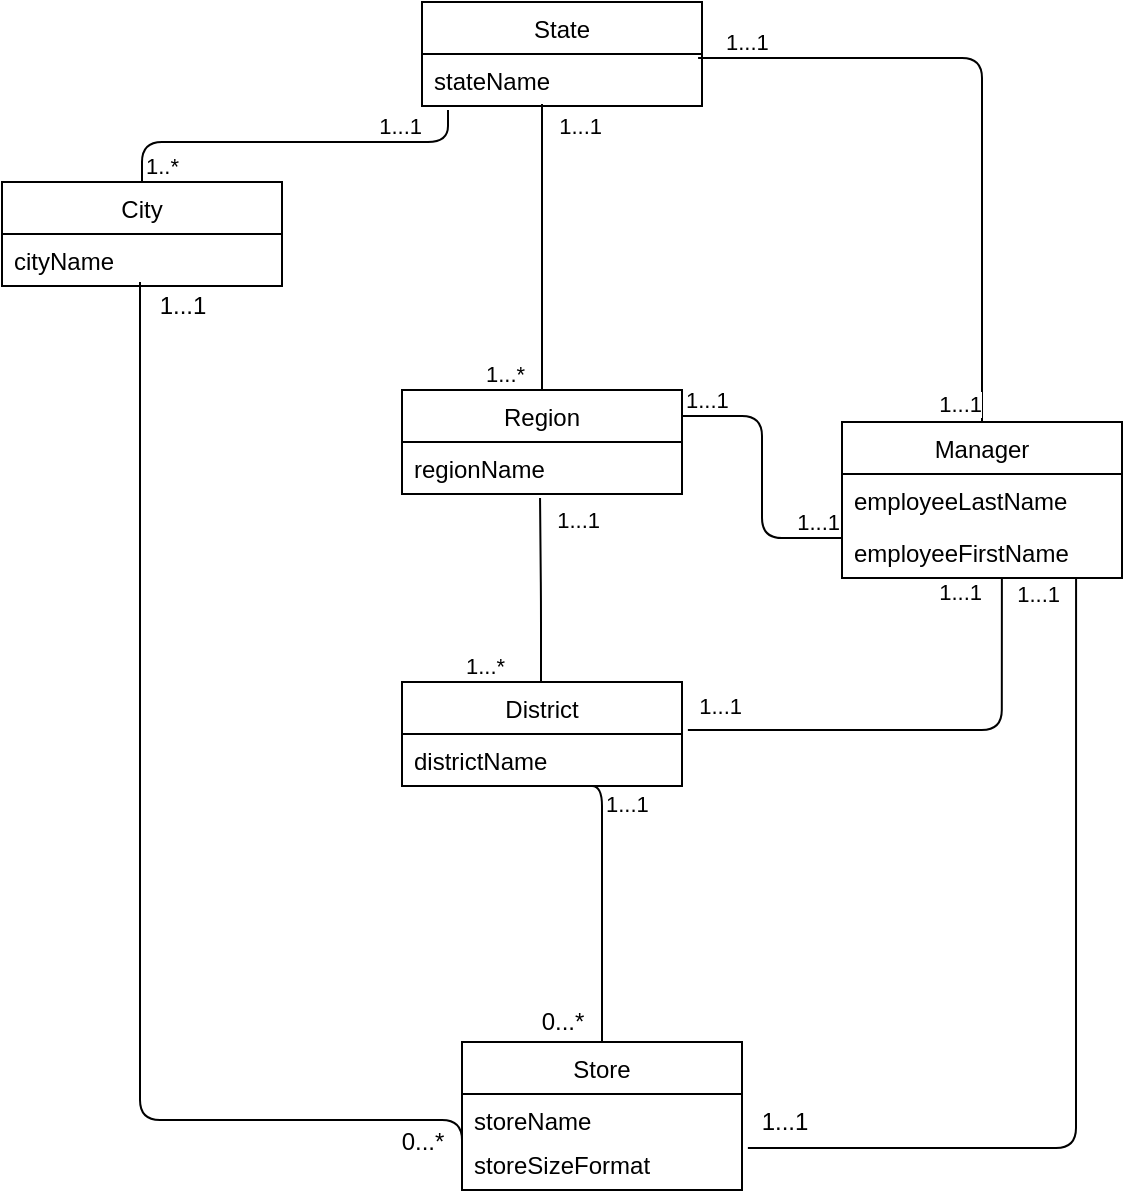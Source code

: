 <mxfile version="14.3.0" type="google"><diagram id="Eyy6pgmuWwBFAU99sn16" name="Page-1"><mxGraphModel dx="1662" dy="802" grid="1" gridSize="10" guides="1" tooltips="1" connect="1" arrows="1" fold="1" page="1" pageScale="1" pageWidth="850" pageHeight="1100" math="0" shadow="0"><root><mxCell id="0"/><mxCell id="1" parent="0"/><mxCell id="-va-dcHs5yaoug4vVIby-1" value="Store" style="swimlane;fontStyle=0;childLayout=stackLayout;horizontal=1;startSize=26;fillColor=none;horizontalStack=0;resizeParent=1;resizeParentMax=0;resizeLast=0;collapsible=1;marginBottom=0;" parent="1" vertex="1"><mxGeometry x="240" y="530" width="140" height="74" as="geometry"/></mxCell><mxCell id="-va-dcHs5yaoug4vVIby-2" value="storeName" style="text;strokeColor=none;fillColor=none;align=left;verticalAlign=top;spacingLeft=4;spacingRight=4;overflow=hidden;rotatable=0;points=[[0,0.5],[1,0.5]];portConstraint=eastwest;" parent="-va-dcHs5yaoug4vVIby-1" vertex="1"><mxGeometry y="26" width="140" height="22" as="geometry"/></mxCell><mxCell id="-va-dcHs5yaoug4vVIby-26" value="storeSizeFormat" style="text;strokeColor=none;fillColor=none;align=left;verticalAlign=top;spacingLeft=4;spacingRight=4;overflow=hidden;rotatable=0;points=[[0,0.5],[1,0.5]];portConstraint=eastwest;" parent="-va-dcHs5yaoug4vVIby-1" vertex="1"><mxGeometry y="48" width="140" height="26" as="geometry"/></mxCell><mxCell id="-va-dcHs5yaoug4vVIby-9" value="District" style="swimlane;fontStyle=0;childLayout=stackLayout;horizontal=1;startSize=26;fillColor=none;horizontalStack=0;resizeParent=1;resizeParentMax=0;resizeLast=0;collapsible=1;marginBottom=0;" parent="1" vertex="1"><mxGeometry x="210" y="350" width="140" height="52" as="geometry"/></mxCell><mxCell id="-va-dcHs5yaoug4vVIby-10" value="districtName" style="text;strokeColor=none;fillColor=none;align=left;verticalAlign=top;spacingLeft=4;spacingRight=4;overflow=hidden;rotatable=0;points=[[0,0.5],[1,0.5]];portConstraint=eastwest;" parent="-va-dcHs5yaoug4vVIby-9" vertex="1"><mxGeometry y="26" width="140" height="26" as="geometry"/></mxCell><mxCell id="Q9s2ZLTTWxgMHU3sw3ww-31" value="" style="endArrow=none;html=1;edgeStyle=orthogonalEdgeStyle;exitX=0.5;exitY=0;exitDx=0;exitDy=0;" parent="-va-dcHs5yaoug4vVIby-9" source="-va-dcHs5yaoug4vVIby-1" edge="1"><mxGeometry relative="1" as="geometry"><mxPoint x="-60" y="52" as="sourcePoint"/><mxPoint x="90" y="52" as="targetPoint"/><Array as="points"><mxPoint x="90" y="52"/></Array></mxGeometry></mxCell><mxCell id="-va-dcHs5yaoug4vVIby-13" value="Region" style="swimlane;fontStyle=0;childLayout=stackLayout;horizontal=1;startSize=26;fillColor=none;horizontalStack=0;resizeParent=1;resizeParentMax=0;resizeLast=0;collapsible=1;marginBottom=0;" parent="1" vertex="1"><mxGeometry x="210" y="204" width="140" height="52" as="geometry"/></mxCell><mxCell id="-va-dcHs5yaoug4vVIby-14" value="regionName" style="text;strokeColor=none;fillColor=none;align=left;verticalAlign=top;spacingLeft=4;spacingRight=4;overflow=hidden;rotatable=0;points=[[0,0.5],[1,0.5]];portConstraint=eastwest;" parent="-va-dcHs5yaoug4vVIby-13" vertex="1"><mxGeometry y="26" width="140" height="26" as="geometry"/></mxCell><mxCell id="Q9s2ZLTTWxgMHU3sw3ww-41" value="" style="endArrow=none;html=1;edgeStyle=orthogonalEdgeStyle;exitX=0.5;exitY=0;exitDx=0;exitDy=0;entryX=0.493;entryY=1.077;entryDx=0;entryDy=0;entryPerimeter=0;" parent="-va-dcHs5yaoug4vVIby-13" target="-va-dcHs5yaoug4vVIby-14" edge="1"><mxGeometry relative="1" as="geometry"><mxPoint x="69.5" y="146" as="sourcePoint"/><mxPoint x="70" y="75.998" as="targetPoint"/><Array as="points"><mxPoint x="69" y="106"/></Array></mxGeometry></mxCell><mxCell id="Q9s2ZLTTWxgMHU3sw3ww-42" value="1...*" style="edgeLabel;resizable=0;html=1;align=left;verticalAlign=bottom;" parent="Q9s2ZLTTWxgMHU3sw3ww-41" connectable="0" vertex="1"><mxGeometry x="-1" relative="1" as="geometry"><mxPoint x="-39.5" as="offset"/></mxGeometry></mxCell><mxCell id="Q9s2ZLTTWxgMHU3sw3ww-43" value="1...1" style="edgeLabel;resizable=0;html=1;align=right;verticalAlign=bottom;" parent="Q9s2ZLTTWxgMHU3sw3ww-41" connectable="0" vertex="1"><mxGeometry x="1" relative="1" as="geometry"><mxPoint x="30" y="19.02" as="offset"/></mxGeometry></mxCell><mxCell id="-va-dcHs5yaoug4vVIby-17" value="Manager" style="swimlane;fontStyle=0;childLayout=stackLayout;horizontal=1;startSize=26;fillColor=none;horizontalStack=0;resizeParent=1;resizeParentMax=0;resizeLast=0;collapsible=1;marginBottom=0;" parent="1" vertex="1"><mxGeometry x="430" y="220" width="140" height="78" as="geometry"/></mxCell><mxCell id="-va-dcHs5yaoug4vVIby-19" value="employeeLastName" style="text;strokeColor=none;fillColor=none;align=left;verticalAlign=top;spacingLeft=4;spacingRight=4;overflow=hidden;rotatable=0;points=[[0,0.5],[1,0.5]];portConstraint=eastwest;" parent="-va-dcHs5yaoug4vVIby-17" vertex="1"><mxGeometry y="26" width="140" height="26" as="geometry"/></mxCell><mxCell id="-va-dcHs5yaoug4vVIby-20" value="employeeFirstName" style="text;strokeColor=none;fillColor=none;align=left;verticalAlign=top;spacingLeft=4;spacingRight=4;overflow=hidden;rotatable=0;points=[[0,0.5],[1,0.5]];portConstraint=eastwest;" parent="-va-dcHs5yaoug4vVIby-17" vertex="1"><mxGeometry y="52" width="140" height="26" as="geometry"/></mxCell><mxCell id="-va-dcHs5yaoug4vVIby-21" value="State" style="swimlane;fontStyle=0;childLayout=stackLayout;horizontal=1;startSize=26;fillColor=none;horizontalStack=0;resizeParent=1;resizeParentMax=0;resizeLast=0;collapsible=1;marginBottom=0;" parent="1" vertex="1"><mxGeometry x="220" y="10" width="140" height="52" as="geometry"/></mxCell><mxCell id="-va-dcHs5yaoug4vVIby-22" value="stateName" style="text;strokeColor=none;fillColor=none;align=left;verticalAlign=top;spacingLeft=4;spacingRight=4;overflow=hidden;rotatable=0;points=[[0,0.5],[1,0.5]];portConstraint=eastwest;" parent="-va-dcHs5yaoug4vVIby-21" vertex="1"><mxGeometry y="26" width="140" height="26" as="geometry"/></mxCell><mxCell id="Q9s2ZLTTWxgMHU3sw3ww-25" value="" style="endArrow=none;html=1;edgeStyle=orthogonalEdgeStyle;exitX=0.5;exitY=0;exitDx=0;exitDy=0;" parent="-va-dcHs5yaoug4vVIby-21" source="-va-dcHs5yaoug4vVIby-13" edge="1"><mxGeometry relative="1" as="geometry"><mxPoint x="-100" y="51" as="sourcePoint"/><mxPoint x="60" y="51" as="targetPoint"/><Array as="points"><mxPoint x="60" y="190"/></Array></mxGeometry></mxCell><mxCell id="Q9s2ZLTTWxgMHU3sw3ww-26" value="1...*" style="edgeLabel;resizable=0;html=1;align=left;verticalAlign=bottom;" parent="Q9s2ZLTTWxgMHU3sw3ww-25" connectable="0" vertex="1"><mxGeometry x="-1" relative="1" as="geometry"><mxPoint x="-30" as="offset"/></mxGeometry></mxCell><mxCell id="Q9s2ZLTTWxgMHU3sw3ww-27" value="1...1" style="edgeLabel;resizable=0;html=1;align=right;verticalAlign=bottom;" parent="Q9s2ZLTTWxgMHU3sw3ww-25" connectable="0" vertex="1"><mxGeometry x="1" relative="1" as="geometry"><mxPoint x="30" y="19.02" as="offset"/></mxGeometry></mxCell><mxCell id="Q9s2ZLTTWxgMHU3sw3ww-1" value="" style="endArrow=none;html=1;edgeStyle=orthogonalEdgeStyle;exitX=0.986;exitY=0.077;exitDx=0;exitDy=0;exitPerimeter=0;entryX=0.5;entryY=0;entryDx=0;entryDy=0;" parent="1" source="-va-dcHs5yaoug4vVIby-22" target="-va-dcHs5yaoug4vVIby-17" edge="1"><mxGeometry relative="1" as="geometry"><mxPoint x="330" y="110" as="sourcePoint"/><mxPoint x="509" y="96" as="targetPoint"/></mxGeometry></mxCell><mxCell id="Q9s2ZLTTWxgMHU3sw3ww-2" value="1...1" style="edgeLabel;resizable=0;html=1;align=left;verticalAlign=bottom;" parent="Q9s2ZLTTWxgMHU3sw3ww-1" connectable="0" vertex="1"><mxGeometry x="-1" relative="1" as="geometry"><mxPoint x="11.96" as="offset"/></mxGeometry></mxCell><mxCell id="Q9s2ZLTTWxgMHU3sw3ww-3" value="1...1" style="edgeLabel;resizable=0;html=1;align=right;verticalAlign=bottom;" parent="Q9s2ZLTTWxgMHU3sw3ww-1" connectable="0" vertex="1"><mxGeometry x="1" relative="1" as="geometry"><mxPoint y="-0.04" as="offset"/></mxGeometry></mxCell><mxCell id="Q9s2ZLTTWxgMHU3sw3ww-4" value="" style="endArrow=none;html=1;edgeStyle=orthogonalEdgeStyle;exitX=1;exitY=0.25;exitDx=0;exitDy=0;entryX=0;entryY=0.231;entryDx=0;entryDy=0;entryPerimeter=0;" parent="1" source="-va-dcHs5yaoug4vVIby-13" target="-va-dcHs5yaoug4vVIby-20" edge="1"><mxGeometry relative="1" as="geometry"><mxPoint x="320" y="162" as="sourcePoint"/><mxPoint x="480" y="162" as="targetPoint"/></mxGeometry></mxCell><mxCell id="Q9s2ZLTTWxgMHU3sw3ww-5" value="1...1" style="edgeLabel;resizable=0;html=1;align=left;verticalAlign=bottom;" parent="Q9s2ZLTTWxgMHU3sw3ww-4" connectable="0" vertex="1"><mxGeometry x="-1" relative="1" as="geometry"/></mxCell><mxCell id="Q9s2ZLTTWxgMHU3sw3ww-6" value="1...1" style="edgeLabel;resizable=0;html=1;align=right;verticalAlign=bottom;" parent="Q9s2ZLTTWxgMHU3sw3ww-4" connectable="0" vertex="1"><mxGeometry x="1" relative="1" as="geometry"/></mxCell><mxCell id="Q9s2ZLTTWxgMHU3sw3ww-14" value="City" style="swimlane;fontStyle=0;childLayout=stackLayout;horizontal=1;startSize=26;fillColor=none;horizontalStack=0;resizeParent=1;resizeParentMax=0;resizeLast=0;collapsible=1;marginBottom=0;" parent="1" vertex="1"><mxGeometry x="10" y="100" width="140" height="52" as="geometry"/></mxCell><mxCell id="Q9s2ZLTTWxgMHU3sw3ww-15" value="cityName" style="text;strokeColor=none;fillColor=none;align=left;verticalAlign=top;spacingLeft=4;spacingRight=4;overflow=hidden;rotatable=0;points=[[0,0.5],[1,0.5]];portConstraint=eastwest;" parent="Q9s2ZLTTWxgMHU3sw3ww-14" vertex="1"><mxGeometry y="26" width="140" height="26" as="geometry"/></mxCell><mxCell id="Q9s2ZLTTWxgMHU3sw3ww-34" value="1...1" style="text;html=1;align=center;verticalAlign=middle;resizable=0;points=[];autosize=1;" parent="1" vertex="1"><mxGeometry x="381" y="560" width="40" height="20" as="geometry"/></mxCell><mxCell id="Q9s2ZLTTWxgMHU3sw3ww-35" value="0...*" style="text;html=1;align=center;verticalAlign=middle;resizable=0;points=[];autosize=1;" parent="1" vertex="1"><mxGeometry x="270" y="510" width="40" height="20" as="geometry"/></mxCell><mxCell id="Q9s2ZLTTWxgMHU3sw3ww-37" value="1...1" style="edgeLabel;resizable=0;html=1;align=left;verticalAlign=bottom;" parent="1" connectable="0" vertex="1"><mxGeometry x="310.0" y="419.998" as="geometry"/></mxCell><mxCell id="Q9s2ZLTTWxgMHU3sw3ww-28" value="" style="endArrow=none;html=1;edgeStyle=orthogonalEdgeStyle;entryX=0;entryY=0.5;entryDx=0;entryDy=0;" parent="1" edge="1"><mxGeometry relative="1" as="geometry"><mxPoint x="79" y="150" as="sourcePoint"/><mxPoint x="240" y="589" as="targetPoint"/><Array as="points"><mxPoint x="79" y="569"/><mxPoint x="240" y="569"/></Array></mxGeometry></mxCell><mxCell id="Q9s2ZLTTWxgMHU3sw3ww-39" value="1...1" style="text;html=1;align=center;verticalAlign=middle;resizable=0;points=[];autosize=1;" parent="1" vertex="1"><mxGeometry x="80" y="152" width="40" height="20" as="geometry"/></mxCell><mxCell id="Q9s2ZLTTWxgMHU3sw3ww-40" value="0...*" style="text;html=1;align=center;verticalAlign=middle;resizable=0;points=[];autosize=1;" parent="1" vertex="1"><mxGeometry x="200" y="570" width="40" height="20" as="geometry"/></mxCell><mxCell id="Q9s2ZLTTWxgMHU3sw3ww-10" value="" style="endArrow=none;html=1;edgeStyle=orthogonalEdgeStyle;exitX=1.021;exitY=1.227;exitDx=0;exitDy=0;exitPerimeter=0;entryX=0.836;entryY=1;entryDx=0;entryDy=0;entryPerimeter=0;" parent="1" source="-va-dcHs5yaoug4vVIby-2" target="-va-dcHs5yaoug4vVIby-20" edge="1"><mxGeometry relative="1" as="geometry"><mxPoint x="340" y="204" as="sourcePoint"/><mxPoint x="500" y="204" as="targetPoint"/></mxGeometry></mxCell><mxCell id="Q9s2ZLTTWxgMHU3sw3ww-12" value="1...1" style="edgeLabel;resizable=0;html=1;align=right;verticalAlign=bottom;" parent="Q9s2ZLTTWxgMHU3sw3ww-10" connectable="0" vertex="1"><mxGeometry x="1" relative="1" as="geometry"><mxPoint x="-7.04" y="15.94" as="offset"/></mxGeometry></mxCell><mxCell id="Q9s2ZLTTWxgMHU3sw3ww-7" value="" style="endArrow=none;html=1;edgeStyle=orthogonalEdgeStyle;exitX=1.021;exitY=-0.077;exitDx=0;exitDy=0;exitPerimeter=0;entryX=0.571;entryY=1;entryDx=0;entryDy=0;entryPerimeter=0;" parent="1" source="-va-dcHs5yaoug4vVIby-10" target="-va-dcHs5yaoug4vVIby-20" edge="1"><mxGeometry relative="1" as="geometry"><mxPoint x="360" y="204" as="sourcePoint"/><mxPoint x="520" y="204" as="targetPoint"/></mxGeometry></mxCell><mxCell id="Q9s2ZLTTWxgMHU3sw3ww-9" value="1...1" style="edgeLabel;resizable=0;html=1;align=right;verticalAlign=bottom;" parent="Q9s2ZLTTWxgMHU3sw3ww-7" connectable="0" vertex="1"><mxGeometry x="1" relative="1" as="geometry"><mxPoint x="-9.94" y="15.94" as="offset"/></mxGeometry></mxCell><mxCell id="Q9s2ZLTTWxgMHU3sw3ww-22" value="" style="endArrow=none;html=1;edgeStyle=orthogonalEdgeStyle;exitX=0.5;exitY=0;exitDx=0;exitDy=0;" parent="1" source="Q9s2ZLTTWxgMHU3sw3ww-14" edge="1"><mxGeometry relative="1" as="geometry"><mxPoint x="130" y="61" as="sourcePoint"/><mxPoint x="233" y="64" as="targetPoint"/><Array as="points"><mxPoint x="80" y="80"/><mxPoint x="233" y="80"/></Array></mxGeometry></mxCell><mxCell id="Q9s2ZLTTWxgMHU3sw3ww-23" value="1..*" style="edgeLabel;resizable=0;html=1;align=left;verticalAlign=bottom;" parent="Q9s2ZLTTWxgMHU3sw3ww-22" connectable="0" vertex="1"><mxGeometry x="-1" relative="1" as="geometry"/></mxCell><mxCell id="Q9s2ZLTTWxgMHU3sw3ww-24" value="1...1" style="edgeLabel;resizable=0;html=1;align=right;verticalAlign=bottom;" parent="Q9s2ZLTTWxgMHU3sw3ww-22" connectable="0" vertex="1"><mxGeometry x="1" relative="1" as="geometry"><mxPoint x="-13" y="16" as="offset"/></mxGeometry></mxCell><mxCell id="D64GW5ejM8gbz9O5rM9q-1" value="1...1" style="edgeLabel;resizable=0;html=1;align=right;verticalAlign=bottom;" parent="1" connectable="0" vertex="1"><mxGeometry x="380.0" y="370.0" as="geometry"/></mxCell></root></mxGraphModel></diagram></mxfile>